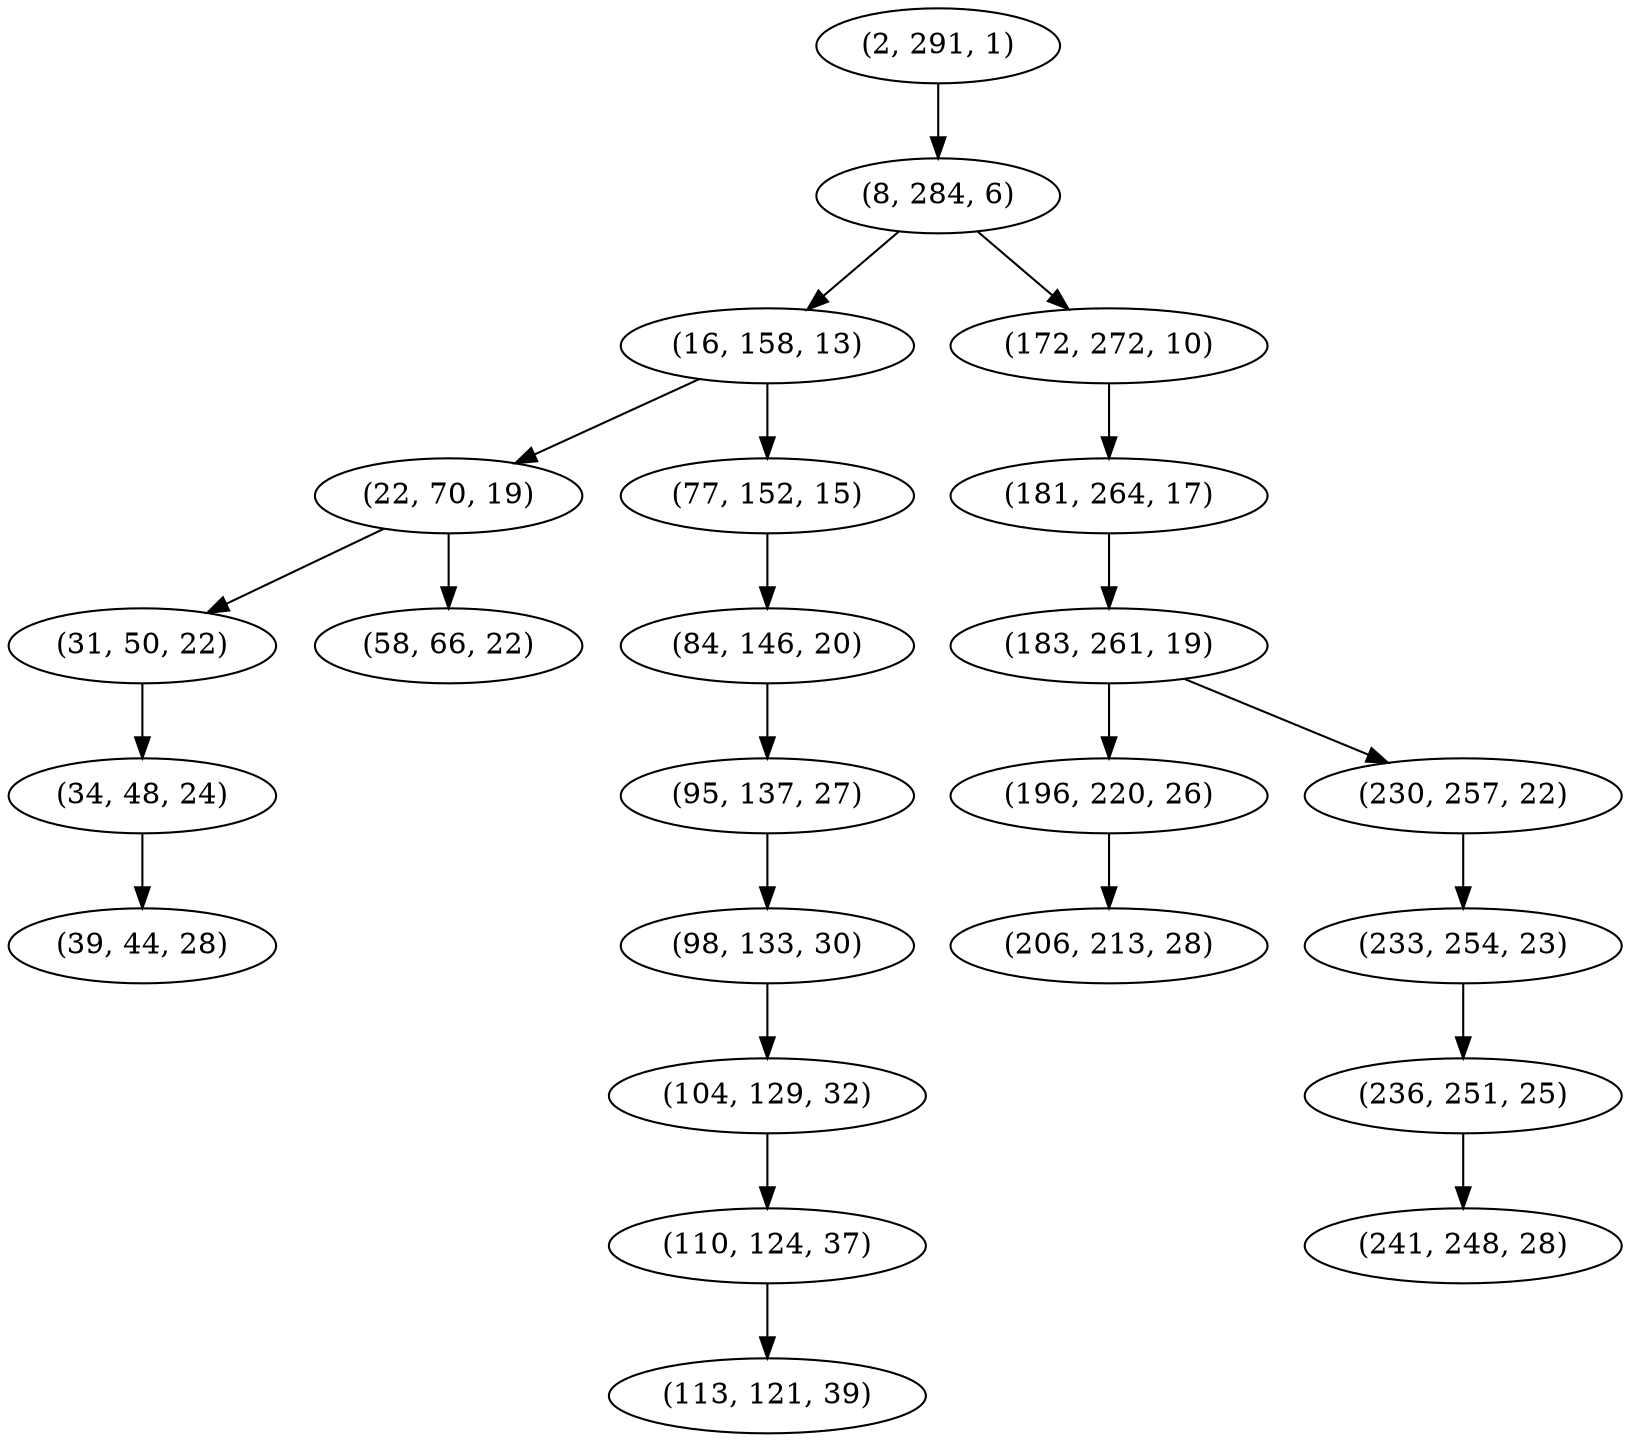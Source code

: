 digraph tree {
    "(2, 291, 1)";
    "(8, 284, 6)";
    "(16, 158, 13)";
    "(22, 70, 19)";
    "(31, 50, 22)";
    "(34, 48, 24)";
    "(39, 44, 28)";
    "(58, 66, 22)";
    "(77, 152, 15)";
    "(84, 146, 20)";
    "(95, 137, 27)";
    "(98, 133, 30)";
    "(104, 129, 32)";
    "(110, 124, 37)";
    "(113, 121, 39)";
    "(172, 272, 10)";
    "(181, 264, 17)";
    "(183, 261, 19)";
    "(196, 220, 26)";
    "(206, 213, 28)";
    "(230, 257, 22)";
    "(233, 254, 23)";
    "(236, 251, 25)";
    "(241, 248, 28)";
    "(2, 291, 1)" -> "(8, 284, 6)";
    "(8, 284, 6)" -> "(16, 158, 13)";
    "(8, 284, 6)" -> "(172, 272, 10)";
    "(16, 158, 13)" -> "(22, 70, 19)";
    "(16, 158, 13)" -> "(77, 152, 15)";
    "(22, 70, 19)" -> "(31, 50, 22)";
    "(22, 70, 19)" -> "(58, 66, 22)";
    "(31, 50, 22)" -> "(34, 48, 24)";
    "(34, 48, 24)" -> "(39, 44, 28)";
    "(77, 152, 15)" -> "(84, 146, 20)";
    "(84, 146, 20)" -> "(95, 137, 27)";
    "(95, 137, 27)" -> "(98, 133, 30)";
    "(98, 133, 30)" -> "(104, 129, 32)";
    "(104, 129, 32)" -> "(110, 124, 37)";
    "(110, 124, 37)" -> "(113, 121, 39)";
    "(172, 272, 10)" -> "(181, 264, 17)";
    "(181, 264, 17)" -> "(183, 261, 19)";
    "(183, 261, 19)" -> "(196, 220, 26)";
    "(183, 261, 19)" -> "(230, 257, 22)";
    "(196, 220, 26)" -> "(206, 213, 28)";
    "(230, 257, 22)" -> "(233, 254, 23)";
    "(233, 254, 23)" -> "(236, 251, 25)";
    "(236, 251, 25)" -> "(241, 248, 28)";
}
